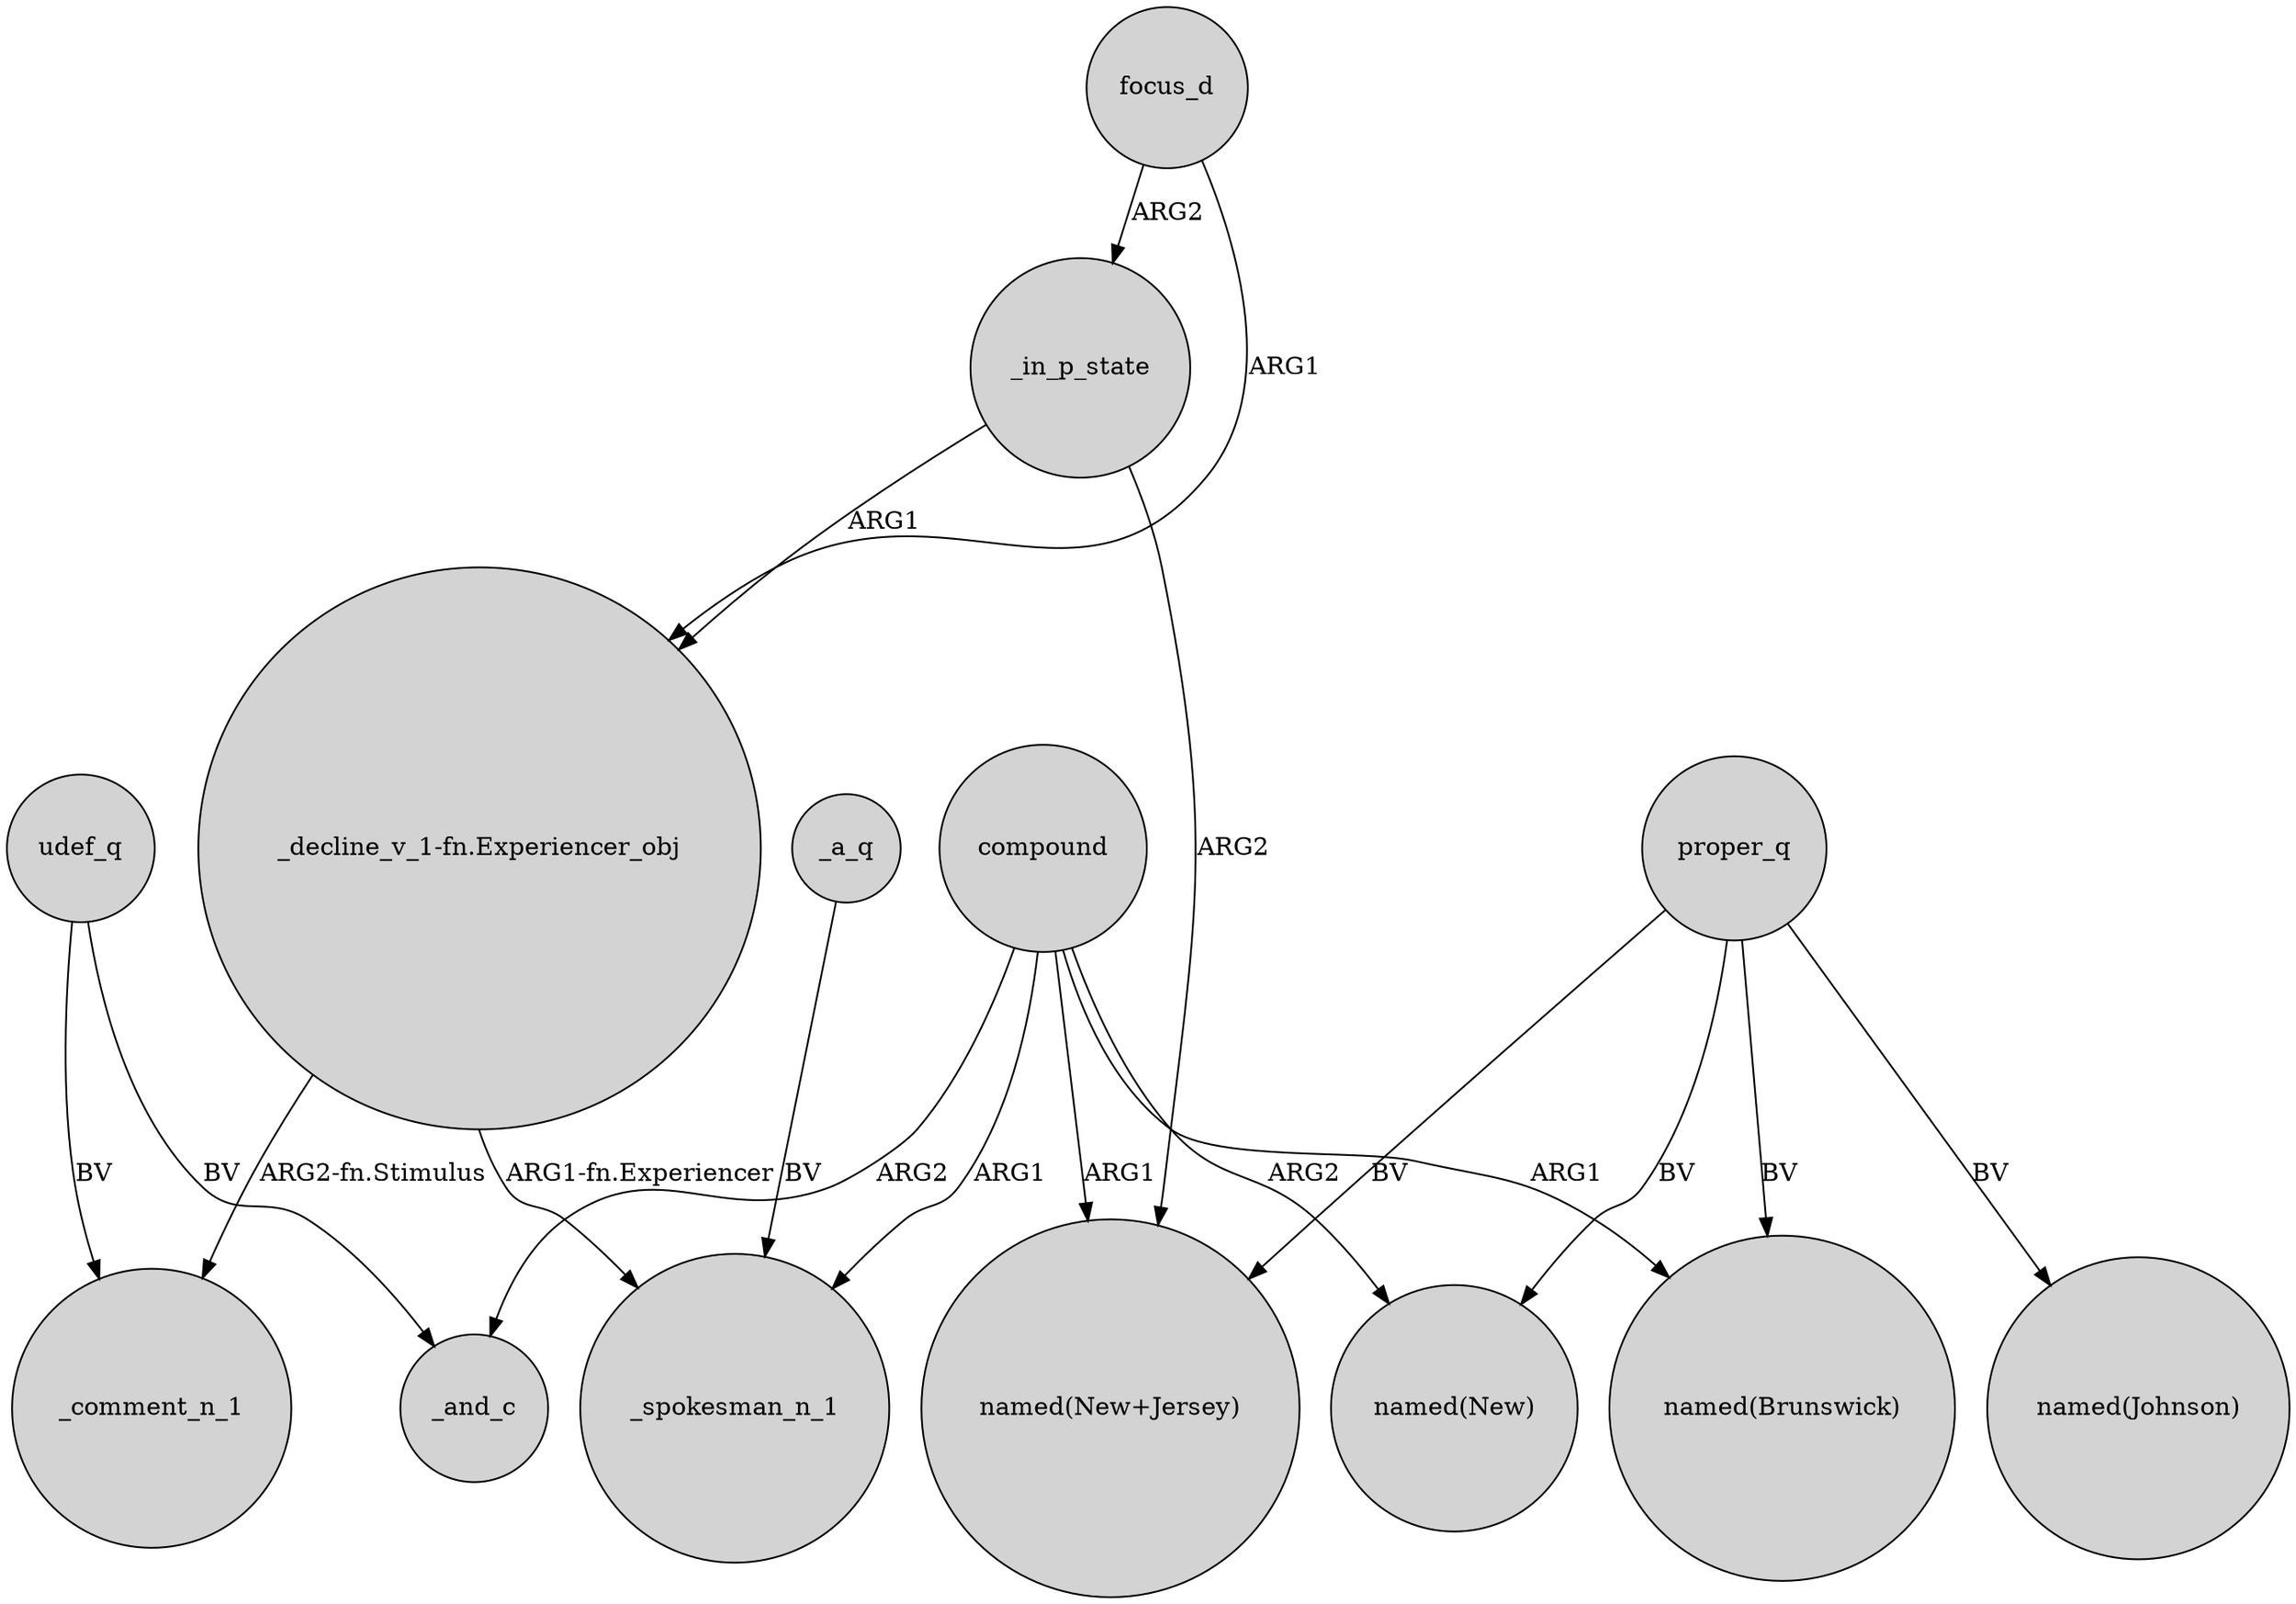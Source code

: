 digraph {
	node [shape=circle style=filled]
	_in_p_state -> "named(New+Jersey)" [label=ARG2]
	compound -> _spokesman_n_1 [label=ARG1]
	proper_q -> "named(Brunswick)" [label=BV]
	proper_q -> "named(New)" [label=BV]
	focus_d -> "_decline_v_1-fn.Experiencer_obj" [label=ARG1]
	"_decline_v_1-fn.Experiencer_obj" -> _comment_n_1 [label="ARG2-fn.Stimulus"]
	compound -> "named(Brunswick)" [label=ARG1]
	proper_q -> "named(Johnson)" [label=BV]
	proper_q -> "named(New+Jersey)" [label=BV]
	compound -> "named(New+Jersey)" [label=ARG1]
	udef_q -> _and_c [label=BV]
	udef_q -> _comment_n_1 [label=BV]
	compound -> _and_c [label=ARG2]
	focus_d -> _in_p_state [label=ARG2]
	_a_q -> _spokesman_n_1 [label=BV]
	_in_p_state -> "_decline_v_1-fn.Experiencer_obj" [label=ARG1]
	"_decline_v_1-fn.Experiencer_obj" -> _spokesman_n_1 [label="ARG1-fn.Experiencer"]
	compound -> "named(New)" [label=ARG2]
}
